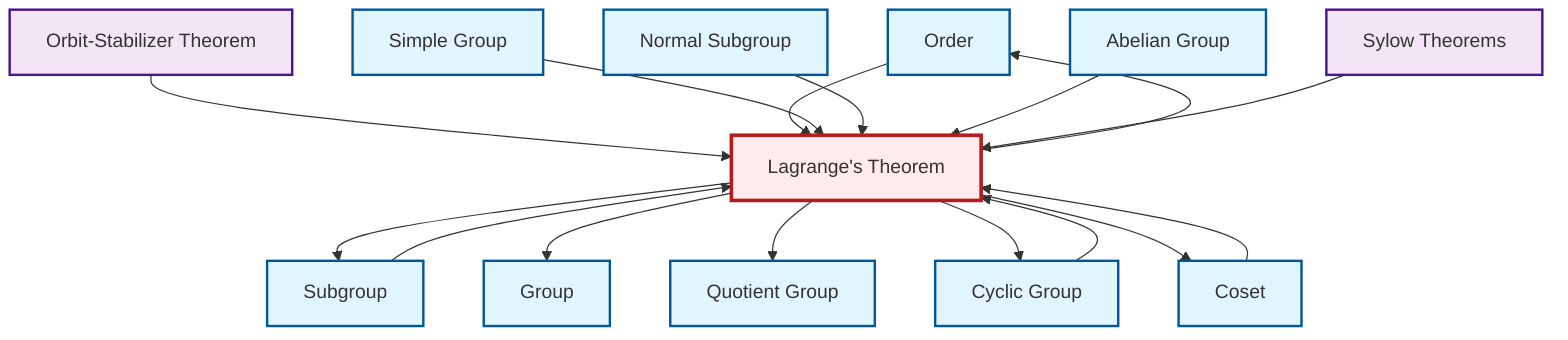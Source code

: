 graph TD
    classDef definition fill:#e1f5fe,stroke:#01579b,stroke-width:2px
    classDef theorem fill:#f3e5f5,stroke:#4a148c,stroke-width:2px
    classDef axiom fill:#fff3e0,stroke:#e65100,stroke-width:2px
    classDef example fill:#e8f5e9,stroke:#1b5e20,stroke-width:2px
    classDef current fill:#ffebee,stroke:#b71c1c,stroke-width:3px
    def-order["Order"]:::definition
    def-normal-subgroup["Normal Subgroup"]:::definition
    def-group["Group"]:::definition
    def-coset["Coset"]:::definition
    thm-sylow["Sylow Theorems"]:::theorem
    thm-lagrange["Lagrange's Theorem"]:::theorem
    def-quotient-group["Quotient Group"]:::definition
    def-abelian-group["Abelian Group"]:::definition
    def-simple-group["Simple Group"]:::definition
    def-cyclic-group["Cyclic Group"]:::definition
    thm-orbit-stabilizer["Orbit-Stabilizer Theorem"]:::theorem
    def-subgroup["Subgroup"]:::definition
    thm-lagrange --> def-order
    thm-lagrange --> def-subgroup
    thm-orbit-stabilizer --> thm-lagrange
    def-order --> thm-lagrange
    thm-lagrange --> def-group
    def-simple-group --> thm-lagrange
    def-cyclic-group --> thm-lagrange
    thm-lagrange --> def-quotient-group
    def-subgroup --> thm-lagrange
    thm-lagrange --> def-cyclic-group
    def-coset --> thm-lagrange
    thm-lagrange --> def-coset
    def-normal-subgroup --> thm-lagrange
    def-abelian-group --> thm-lagrange
    thm-sylow --> thm-lagrange
    class thm-lagrange current